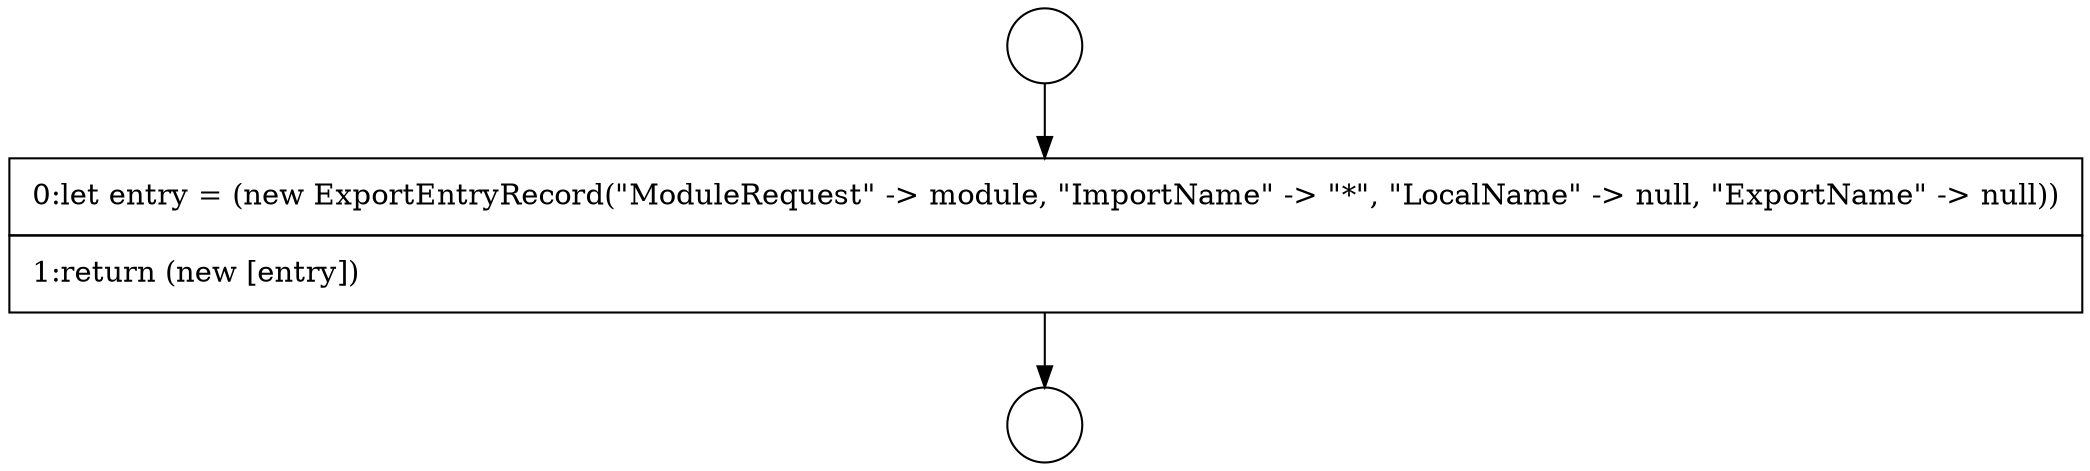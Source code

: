 digraph {
  node11501 [shape=circle label=" " color="black" fillcolor="white" style=filled]
  node11503 [shape=none, margin=0, label=<<font color="black">
    <table border="0" cellborder="1" cellspacing="0" cellpadding="10">
      <tr><td align="left">0:let entry = (new ExportEntryRecord(&quot;ModuleRequest&quot; -&gt; module, &quot;ImportName&quot; -&gt; &quot;*&quot;, &quot;LocalName&quot; -&gt; null, &quot;ExportName&quot; -&gt; null))</td></tr>
      <tr><td align="left">1:return (new [entry])</td></tr>
    </table>
  </font>> color="black" fillcolor="white" style=filled]
  node11502 [shape=circle label=" " color="black" fillcolor="white" style=filled]
  node11501 -> node11503 [ color="black"]
  node11503 -> node11502 [ color="black"]
}

